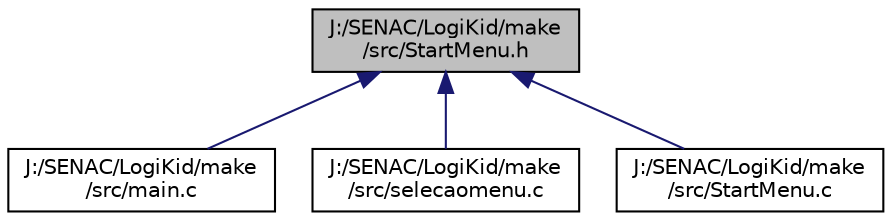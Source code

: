 digraph "J:/SENAC/LogiKid/make/src/StartMenu.h"
{
  edge [fontname="Helvetica",fontsize="10",labelfontname="Helvetica",labelfontsize="10"];
  node [fontname="Helvetica",fontsize="10",shape=record];
  Node1 [label="J:/SENAC/LogiKid/make\l/src/StartMenu.h",height=0.2,width=0.4,color="black", fillcolor="grey75", style="filled" fontcolor="black"];
  Node1 -> Node2 [dir="back",color="midnightblue",fontsize="10",style="solid",fontname="Helvetica"];
  Node2 [label="J:/SENAC/LogiKid/make\l/src/main.c",height=0.2,width=0.4,color="black", fillcolor="white", style="filled",URL="$main_8c.html"];
  Node1 -> Node3 [dir="back",color="midnightblue",fontsize="10",style="solid",fontname="Helvetica"];
  Node3 [label="J:/SENAC/LogiKid/make\l/src/selecaomenu.c",height=0.2,width=0.4,color="black", fillcolor="white", style="filled",URL="$selecaomenu_8c.html"];
  Node1 -> Node4 [dir="back",color="midnightblue",fontsize="10",style="solid",fontname="Helvetica"];
  Node4 [label="J:/SENAC/LogiKid/make\l/src/StartMenu.c",height=0.2,width=0.4,color="black", fillcolor="white", style="filled",URL="$_start_menu_8c.html"];
}
